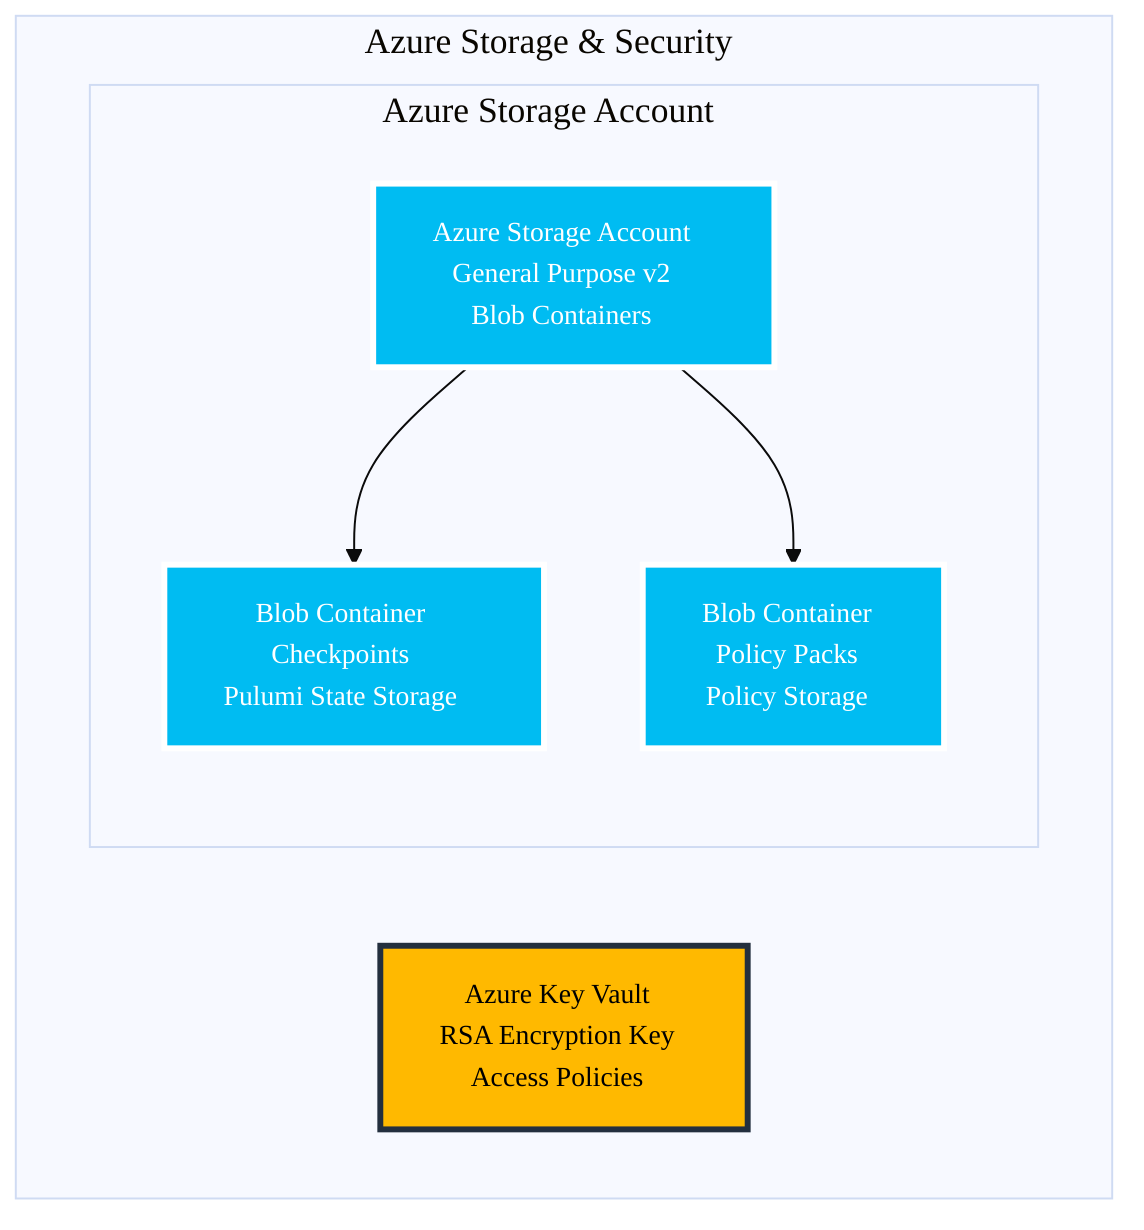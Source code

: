 %%{init: {'theme':'base', 'themeVariables': {'fontSize': '18px', 'fontFamily': 'Arial, sans-serif'}}}%%
graph TD
    classDef storage fill:#00BCF2,stroke:#FFFFFF,stroke-width:3px,color:#FFFFFF,font-size:14px
    classDef security fill:#FFB900,stroke:#232F3E,stroke-width:3px,color:#000000,font-size:14px
    
    subgraph STORAGE["Azure Storage & Security"]
        subgraph BLOB["Azure Storage Account"]
            STORAGE_ACCOUNT[Azure Storage Account<br/>General Purpose v2<br/>Blob Containers]:::storage
            CHECKPOINT_CONTAINER[Blob Container<br/>Checkpoints<br/>Pulumi State Storage]:::storage
            POLICY_CONTAINER[Blob Container<br/>Policy Packs<br/>Policy Storage]:::storage
        end
        
        KEY_VAULT[Azure Key Vault<br/>RSA Encryption Key<br/>Access Policies]:::security
    end
    
    STORAGE_ACCOUNT --> CHECKPOINT_CONTAINER
    STORAGE_ACCOUNT --> POLICY_CONTAINER
